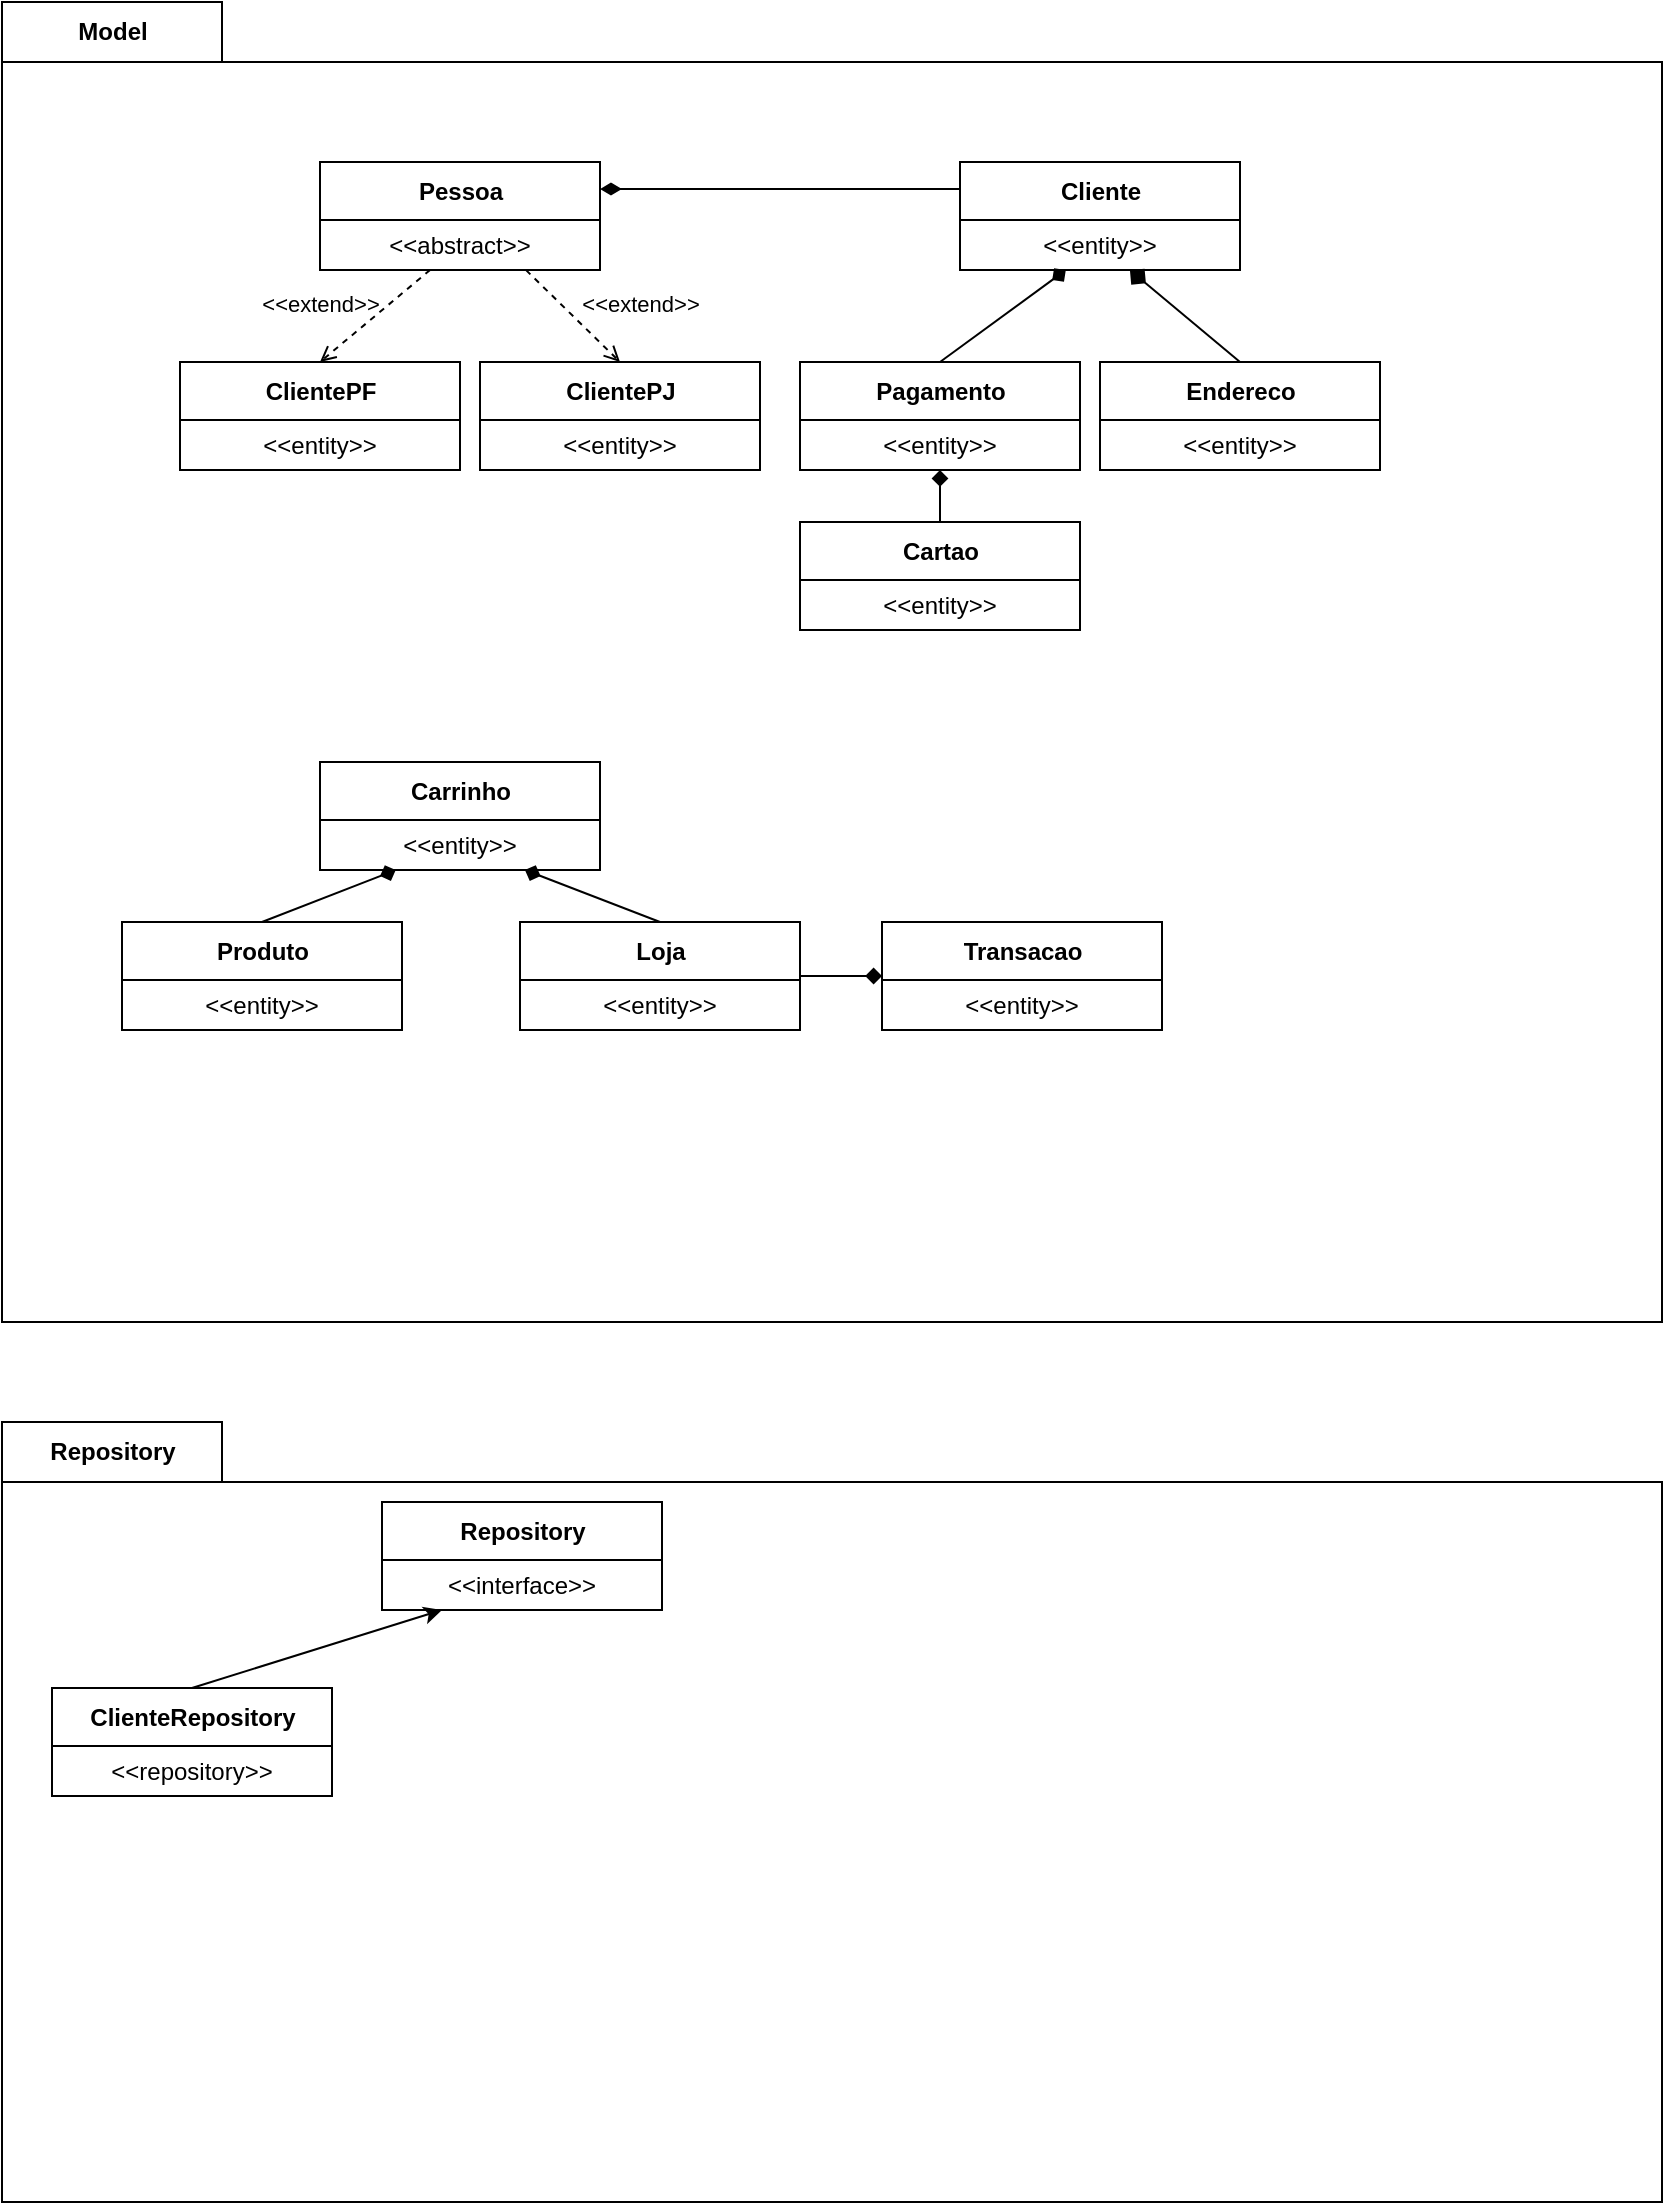 <mxfile version="16.5.1" type="device"><diagram id="F95_BFXfoL9HSXDF8XYR" name="Página-1"><mxGraphModel dx="2522" dy="2027" grid="1" gridSize="10" guides="1" tooltips="1" connect="1" arrows="1" fold="1" page="1" pageScale="1" pageWidth="827" pageHeight="1169" math="0" shadow="0"><root><mxCell id="0"/><mxCell id="1" parent="0"/><mxCell id="hRDF0Bt1tg_kyCYRmB3e-8" value="Repository" style="shape=folder;fontStyle=1;tabWidth=110;tabHeight=30;tabPosition=left;html=1;boundedLbl=1;labelInHeader=1;container=1;collapsible=0;recursiveResize=0;" parent="1" vertex="1"><mxGeometry x="-160" y="530" width="830" height="390" as="geometry"/></mxCell><mxCell id="hRDF0Bt1tg_kyCYRmB3e-36" value="Repository" style="swimlane;fontStyle=1;align=center;verticalAlign=middle;childLayout=stackLayout;horizontal=1;startSize=29;horizontalStack=0;resizeParent=1;resizeParentMax=0;resizeLast=0;collapsible=0;marginBottom=0;html=1;" parent="hRDF0Bt1tg_kyCYRmB3e-8" vertex="1"><mxGeometry x="190" y="40" width="140" height="54" as="geometry"/></mxCell><mxCell id="hRDF0Bt1tg_kyCYRmB3e-37" value="&amp;lt;&amp;lt;interface&amp;gt;&amp;gt;" style="text;html=1;strokeColor=none;fillColor=none;align=center;verticalAlign=middle;spacingLeft=4;spacingRight=4;overflow=hidden;rotatable=0;points=[[0,0.5],[1,0.5]];portConstraint=eastwest;" parent="hRDF0Bt1tg_kyCYRmB3e-36" vertex="1"><mxGeometry y="29" width="140" height="25" as="geometry"/></mxCell><mxCell id="hRDF0Bt1tg_kyCYRmB3e-45" style="edgeStyle=none;rounded=0;orthogonalLoop=1;jettySize=auto;html=1;exitX=0.5;exitY=0;exitDx=0;exitDy=0;" parent="hRDF0Bt1tg_kyCYRmB3e-8" source="hRDF0Bt1tg_kyCYRmB3e-38" target="hRDF0Bt1tg_kyCYRmB3e-37" edge="1"><mxGeometry relative="1" as="geometry"/></mxCell><mxCell id="hRDF0Bt1tg_kyCYRmB3e-38" value="ClienteRepository" style="swimlane;fontStyle=1;align=center;verticalAlign=middle;childLayout=stackLayout;horizontal=1;startSize=29;horizontalStack=0;resizeParent=1;resizeParentMax=0;resizeLast=0;collapsible=0;marginBottom=0;html=1;" parent="hRDF0Bt1tg_kyCYRmB3e-8" vertex="1"><mxGeometry x="25" y="133" width="140" height="54" as="geometry"/></mxCell><mxCell id="hRDF0Bt1tg_kyCYRmB3e-39" value="&amp;lt;&amp;lt;repository&amp;gt;&amp;gt;" style="text;html=1;strokeColor=none;fillColor=none;align=center;verticalAlign=middle;spacingLeft=4;spacingRight=4;overflow=hidden;rotatable=0;points=[[0,0.5],[1,0.5]];portConstraint=eastwest;" parent="hRDF0Bt1tg_kyCYRmB3e-38" vertex="1"><mxGeometry y="29" width="140" height="25" as="geometry"/></mxCell><mxCell id="hRDF0Bt1tg_kyCYRmB3e-40" style="edgeStyle=none;rounded=0;orthogonalLoop=1;jettySize=auto;html=1;exitX=0.5;exitY=0;exitDx=0;exitDy=0;" parent="hRDF0Bt1tg_kyCYRmB3e-8" source="hRDF0Bt1tg_kyCYRmB3e-36" target="hRDF0Bt1tg_kyCYRmB3e-36" edge="1"><mxGeometry relative="1" as="geometry"/></mxCell><mxCell id="hRDF0Bt1tg_kyCYRmB3e-10" value="Model" style="shape=folder;fontStyle=1;tabWidth=110;tabHeight=30;tabPosition=left;html=1;boundedLbl=1;labelInHeader=1;container=1;collapsible=0;recursiveResize=0;" parent="1" vertex="1"><mxGeometry x="-160" y="-180" width="830" height="660" as="geometry"/></mxCell><mxCell id="hRDF0Bt1tg_kyCYRmB3e-14" value="Pessoa" style="swimlane;fontStyle=1;align=center;verticalAlign=middle;childLayout=stackLayout;horizontal=1;startSize=29;horizontalStack=0;resizeParent=1;resizeParentMax=0;resizeLast=0;collapsible=0;marginBottom=0;html=1;" parent="hRDF0Bt1tg_kyCYRmB3e-10" vertex="1"><mxGeometry x="159" y="80" width="140" height="54" as="geometry"/></mxCell><mxCell id="hRDF0Bt1tg_kyCYRmB3e-15" value="&amp;lt;&amp;lt;abstract&amp;gt;&amp;gt;" style="text;html=1;strokeColor=none;fillColor=none;align=center;verticalAlign=middle;spacingLeft=4;spacingRight=4;overflow=hidden;rotatable=0;points=[[0,0.5],[1,0.5]];portConstraint=eastwest;" parent="hRDF0Bt1tg_kyCYRmB3e-14" vertex="1"><mxGeometry y="29" width="140" height="25" as="geometry"/></mxCell><mxCell id="hRDF0Bt1tg_kyCYRmB3e-18" value="ClientePF" style="swimlane;fontStyle=1;align=center;verticalAlign=middle;childLayout=stackLayout;horizontal=1;startSize=29;horizontalStack=0;resizeParent=1;resizeParentMax=0;resizeLast=0;collapsible=0;marginBottom=0;html=1;" parent="hRDF0Bt1tg_kyCYRmB3e-10" vertex="1"><mxGeometry x="89" y="180" width="140" height="54" as="geometry"/></mxCell><mxCell id="hRDF0Bt1tg_kyCYRmB3e-19" value="&amp;lt;&amp;lt;entity&amp;gt;&amp;gt;" style="text;html=1;strokeColor=none;fillColor=none;align=center;verticalAlign=middle;spacingLeft=4;spacingRight=4;overflow=hidden;rotatable=0;points=[[0,0.5],[1,0.5]];portConstraint=eastwest;" parent="hRDF0Bt1tg_kyCYRmB3e-18" vertex="1"><mxGeometry y="29" width="140" height="25" as="geometry"/></mxCell><mxCell id="hRDF0Bt1tg_kyCYRmB3e-24" value="ClientePJ" style="swimlane;fontStyle=1;align=center;verticalAlign=middle;childLayout=stackLayout;horizontal=1;startSize=29;horizontalStack=0;resizeParent=1;resizeParentMax=0;resizeLast=0;collapsible=0;marginBottom=0;html=1;" parent="hRDF0Bt1tg_kyCYRmB3e-10" vertex="1"><mxGeometry x="239" y="180" width="140" height="54" as="geometry"/></mxCell><mxCell id="hRDF0Bt1tg_kyCYRmB3e-25" value="&amp;lt;&amp;lt;entity&amp;gt;&amp;gt;" style="text;html=1;strokeColor=none;fillColor=none;align=center;verticalAlign=middle;spacingLeft=4;spacingRight=4;overflow=hidden;rotatable=0;points=[[0,0.5],[1,0.5]];portConstraint=eastwest;" parent="hRDF0Bt1tg_kyCYRmB3e-24" vertex="1"><mxGeometry y="29" width="140" height="25" as="geometry"/></mxCell><mxCell id="0rktt3jYXGowXtdrTe6E-3" value="" style="edgeStyle=none;rounded=0;orthogonalLoop=1;jettySize=auto;html=1;startArrow=none;startFill=0;endArrow=diamond;endFill=1;" edge="1" parent="hRDF0Bt1tg_kyCYRmB3e-10" source="hRDF0Bt1tg_kyCYRmB3e-27" target="hRDF0Bt1tg_kyCYRmB3e-30"><mxGeometry relative="1" as="geometry"/></mxCell><mxCell id="hRDF0Bt1tg_kyCYRmB3e-27" value="Cartao" style="swimlane;fontStyle=1;align=center;verticalAlign=middle;childLayout=stackLayout;horizontal=1;startSize=29;horizontalStack=0;resizeParent=1;resizeParentMax=0;resizeLast=0;collapsible=0;marginBottom=0;html=1;" parent="hRDF0Bt1tg_kyCYRmB3e-10" vertex="1"><mxGeometry x="399" y="260" width="140" height="54" as="geometry"/></mxCell><mxCell id="hRDF0Bt1tg_kyCYRmB3e-28" value="&amp;lt;&amp;lt;entity&amp;gt;&amp;gt;" style="text;html=1;strokeColor=none;fillColor=none;align=center;verticalAlign=middle;spacingLeft=4;spacingRight=4;overflow=hidden;rotatable=0;points=[[0,0.5],[1,0.5]];portConstraint=eastwest;" parent="hRDF0Bt1tg_kyCYRmB3e-27" vertex="1"><mxGeometry y="29" width="140" height="25" as="geometry"/></mxCell><mxCell id="0rktt3jYXGowXtdrTe6E-2" style="rounded=0;orthogonalLoop=1;jettySize=auto;html=1;exitX=0.5;exitY=0;exitDx=0;exitDy=0;endArrow=diamond;endFill=1;" edge="1" parent="hRDF0Bt1tg_kyCYRmB3e-10" source="hRDF0Bt1tg_kyCYRmB3e-29" target="hRDF0Bt1tg_kyCYRmB3e-34"><mxGeometry relative="1" as="geometry"/></mxCell><mxCell id="hRDF0Bt1tg_kyCYRmB3e-29" value="Pagamento" style="swimlane;fontStyle=1;align=center;verticalAlign=middle;childLayout=stackLayout;horizontal=1;startSize=29;horizontalStack=0;resizeParent=1;resizeParentMax=0;resizeLast=0;collapsible=0;marginBottom=0;html=1;" parent="hRDF0Bt1tg_kyCYRmB3e-10" vertex="1"><mxGeometry x="399" y="180" width="140" height="54" as="geometry"/></mxCell><mxCell id="hRDF0Bt1tg_kyCYRmB3e-30" value="&amp;lt;&amp;lt;entity&amp;gt;&amp;gt;" style="text;html=1;strokeColor=none;fillColor=none;align=center;verticalAlign=middle;spacingLeft=4;spacingRight=4;overflow=hidden;rotatable=0;points=[[0,0.5],[1,0.5]];portConstraint=eastwest;" parent="hRDF0Bt1tg_kyCYRmB3e-29" vertex="1"><mxGeometry y="29" width="140" height="25" as="geometry"/></mxCell><mxCell id="hRDF0Bt1tg_kyCYRmB3e-31" value="Endereco" style="swimlane;fontStyle=1;align=center;verticalAlign=middle;childLayout=stackLayout;horizontal=1;startSize=29;horizontalStack=0;resizeParent=1;resizeParentMax=0;resizeLast=0;collapsible=0;marginBottom=0;html=1;" parent="hRDF0Bt1tg_kyCYRmB3e-10" vertex="1"><mxGeometry x="549" y="180" width="140" height="54" as="geometry"/></mxCell><mxCell id="hRDF0Bt1tg_kyCYRmB3e-32" value="&amp;lt;&amp;lt;entity&amp;gt;&amp;gt;" style="text;html=1;strokeColor=none;fillColor=none;align=center;verticalAlign=middle;spacingLeft=4;spacingRight=4;overflow=hidden;rotatable=0;points=[[0,0.5],[1,0.5]];portConstraint=eastwest;" parent="hRDF0Bt1tg_kyCYRmB3e-31" vertex="1"><mxGeometry y="29" width="140" height="25" as="geometry"/></mxCell><mxCell id="hRDF0Bt1tg_kyCYRmB3e-33" value="Cliente" style="swimlane;fontStyle=1;align=center;verticalAlign=middle;childLayout=stackLayout;horizontal=1;startSize=29;horizontalStack=0;resizeParent=1;resizeParentMax=0;resizeLast=0;collapsible=0;marginBottom=0;html=1;" parent="hRDF0Bt1tg_kyCYRmB3e-10" vertex="1"><mxGeometry x="479" y="80" width="140" height="54" as="geometry"/></mxCell><mxCell id="hRDF0Bt1tg_kyCYRmB3e-34" value="&amp;lt;&amp;lt;entity&amp;gt;&amp;gt;" style="text;html=1;strokeColor=none;fillColor=none;align=center;verticalAlign=middle;spacingLeft=4;spacingRight=4;overflow=hidden;rotatable=0;points=[[0,0.5],[1,0.5]];portConstraint=eastwest;" parent="hRDF0Bt1tg_kyCYRmB3e-33" vertex="1"><mxGeometry y="29" width="140" height="25" as="geometry"/></mxCell><mxCell id="hRDF0Bt1tg_kyCYRmB3e-46" value="&amp;lt;&amp;lt;extend&amp;gt;&amp;gt;" style="html=1;verticalAlign=bottom;labelBackgroundColor=none;endArrow=open;endFill=0;dashed=1;rounded=0;entryX=0.5;entryY=0;entryDx=0;entryDy=0;" parent="hRDF0Bt1tg_kyCYRmB3e-10" source="hRDF0Bt1tg_kyCYRmB3e-15" target="hRDF0Bt1tg_kyCYRmB3e-18" edge="1"><mxGeometry x="0.642" y="-15" width="160" relative="1" as="geometry"><mxPoint x="380" y="370" as="sourcePoint"/><mxPoint x="540" y="370" as="targetPoint"/><mxPoint as="offset"/></mxGeometry></mxCell><mxCell id="hRDF0Bt1tg_kyCYRmB3e-48" value="&amp;lt;&amp;lt;extend&amp;gt;&amp;gt;" style="html=1;verticalAlign=bottom;labelBackgroundColor=none;endArrow=open;endFill=0;dashed=1;rounded=0;exitX=0.736;exitY=1.003;exitDx=0;exitDy=0;exitPerimeter=0;entryX=0.5;entryY=0;entryDx=0;entryDy=0;" parent="hRDF0Bt1tg_kyCYRmB3e-10" source="hRDF0Bt1tg_kyCYRmB3e-15" edge="1" target="hRDF0Bt1tg_kyCYRmB3e-24"><mxGeometry x="0.792" y="21" width="160" relative="1" as="geometry"><mxPoint x="545.043" y="404" as="sourcePoint"/><mxPoint x="230" y="180" as="targetPoint"/><mxPoint as="offset"/></mxGeometry></mxCell><mxCell id="hRDF0Bt1tg_kyCYRmB3e-49" value="" style="endArrow=none;startArrow=diamondThin;endFill=0;startFill=1;html=1;verticalAlign=bottom;labelBackgroundColor=none;strokeWidth=1;startSize=8;endSize=8;rounded=0;entryX=0;entryY=0.25;entryDx=0;entryDy=0;exitX=1;exitY=0.25;exitDx=0;exitDy=0;" parent="hRDF0Bt1tg_kyCYRmB3e-10" target="hRDF0Bt1tg_kyCYRmB3e-33" edge="1" source="hRDF0Bt1tg_kyCYRmB3e-14"><mxGeometry width="160" relative="1" as="geometry"><mxPoint x="220" y="107" as="sourcePoint"/><mxPoint x="430" y="230" as="targetPoint"/></mxGeometry></mxCell><mxCell id="0rktt3jYXGowXtdrTe6E-1" value="" style="endArrow=diamond;startArrow=none;endFill=1;startFill=0;html=1;verticalAlign=bottom;labelBackgroundColor=none;strokeWidth=1;startSize=8;endSize=8;rounded=0;exitX=0.5;exitY=0;exitDx=0;exitDy=0;" edge="1" parent="hRDF0Bt1tg_kyCYRmB3e-10" source="hRDF0Bt1tg_kyCYRmB3e-31" target="hRDF0Bt1tg_kyCYRmB3e-34"><mxGeometry width="160" relative="1" as="geometry"><mxPoint x="230" y="117" as="sourcePoint"/><mxPoint x="609" y="90" as="targetPoint"/></mxGeometry></mxCell><mxCell id="0rktt3jYXGowXtdrTe6E-14" style="edgeStyle=none;rounded=0;orthogonalLoop=1;jettySize=auto;html=1;exitX=0.5;exitY=0;exitDx=0;exitDy=0;startArrow=none;startFill=0;endArrow=diamond;endFill=1;" edge="1" parent="hRDF0Bt1tg_kyCYRmB3e-10" source="0rktt3jYXGowXtdrTe6E-6" target="0rktt3jYXGowXtdrTe6E-9"><mxGeometry relative="1" as="geometry"/></mxCell><mxCell id="0rktt3jYXGowXtdrTe6E-6" value="Produto" style="swimlane;fontStyle=1;align=center;verticalAlign=middle;childLayout=stackLayout;horizontal=1;startSize=29;horizontalStack=0;resizeParent=1;resizeParentMax=0;resizeLast=0;collapsible=0;marginBottom=0;html=1;" vertex="1" parent="hRDF0Bt1tg_kyCYRmB3e-10"><mxGeometry x="60" y="460" width="140" height="54" as="geometry"/></mxCell><mxCell id="0rktt3jYXGowXtdrTe6E-7" value="&amp;lt;&amp;lt;entity&amp;gt;&amp;gt;" style="text;html=1;strokeColor=none;fillColor=none;align=center;verticalAlign=middle;spacingLeft=4;spacingRight=4;overflow=hidden;rotatable=0;points=[[0,0.5],[1,0.5]];portConstraint=eastwest;" vertex="1" parent="0rktt3jYXGowXtdrTe6E-6"><mxGeometry y="29" width="140" height="25" as="geometry"/></mxCell><mxCell id="0rktt3jYXGowXtdrTe6E-8" value="Carrinho" style="swimlane;fontStyle=1;align=center;verticalAlign=middle;childLayout=stackLayout;horizontal=1;startSize=29;horizontalStack=0;resizeParent=1;resizeParentMax=0;resizeLast=0;collapsible=0;marginBottom=0;html=1;" vertex="1" parent="hRDF0Bt1tg_kyCYRmB3e-10"><mxGeometry x="159" y="380" width="140" height="54" as="geometry"/></mxCell><mxCell id="0rktt3jYXGowXtdrTe6E-9" value="&amp;lt;&amp;lt;entity&amp;gt;&amp;gt;" style="text;html=1;strokeColor=none;fillColor=none;align=center;verticalAlign=middle;spacingLeft=4;spacingRight=4;overflow=hidden;rotatable=0;points=[[0,0.5],[1,0.5]];portConstraint=eastwest;" vertex="1" parent="0rktt3jYXGowXtdrTe6E-8"><mxGeometry y="29" width="140" height="25" as="geometry"/></mxCell><mxCell id="0rktt3jYXGowXtdrTe6E-15" style="edgeStyle=none;rounded=0;orthogonalLoop=1;jettySize=auto;html=1;exitX=0.5;exitY=0;exitDx=0;exitDy=0;startArrow=none;startFill=0;endArrow=diamond;endFill=1;" edge="1" parent="hRDF0Bt1tg_kyCYRmB3e-10" source="0rktt3jYXGowXtdrTe6E-10" target="0rktt3jYXGowXtdrTe6E-9"><mxGeometry relative="1" as="geometry"/></mxCell><mxCell id="0rktt3jYXGowXtdrTe6E-16" style="edgeStyle=none;rounded=0;orthogonalLoop=1;jettySize=auto;html=1;exitX=1;exitY=0.5;exitDx=0;exitDy=0;startArrow=none;startFill=0;endArrow=diamond;endFill=1;" edge="1" parent="hRDF0Bt1tg_kyCYRmB3e-10" source="0rktt3jYXGowXtdrTe6E-10" target="0rktt3jYXGowXtdrTe6E-12"><mxGeometry relative="1" as="geometry"/></mxCell><mxCell id="0rktt3jYXGowXtdrTe6E-10" value="Loja" style="swimlane;fontStyle=1;align=center;verticalAlign=middle;childLayout=stackLayout;horizontal=1;startSize=29;horizontalStack=0;resizeParent=1;resizeParentMax=0;resizeLast=0;collapsible=0;marginBottom=0;html=1;" vertex="1" parent="hRDF0Bt1tg_kyCYRmB3e-10"><mxGeometry x="259" y="460" width="140" height="54" as="geometry"/></mxCell><mxCell id="0rktt3jYXGowXtdrTe6E-11" value="&amp;lt;&amp;lt;entity&amp;gt;&amp;gt;" style="text;html=1;strokeColor=none;fillColor=none;align=center;verticalAlign=middle;spacingLeft=4;spacingRight=4;overflow=hidden;rotatable=0;points=[[0,0.5],[1,0.5]];portConstraint=eastwest;" vertex="1" parent="0rktt3jYXGowXtdrTe6E-10"><mxGeometry y="29" width="140" height="25" as="geometry"/></mxCell><mxCell id="0rktt3jYXGowXtdrTe6E-12" value="Transacao" style="swimlane;fontStyle=1;align=center;verticalAlign=middle;childLayout=stackLayout;horizontal=1;startSize=29;horizontalStack=0;resizeParent=1;resizeParentMax=0;resizeLast=0;collapsible=0;marginBottom=0;html=1;" vertex="1" parent="hRDF0Bt1tg_kyCYRmB3e-10"><mxGeometry x="440" y="460" width="140" height="54" as="geometry"/></mxCell><mxCell id="0rktt3jYXGowXtdrTe6E-13" value="&amp;lt;&amp;lt;entity&amp;gt;&amp;gt;" style="text;html=1;strokeColor=none;fillColor=none;align=center;verticalAlign=middle;spacingLeft=4;spacingRight=4;overflow=hidden;rotatable=0;points=[[0,0.5],[1,0.5]];portConstraint=eastwest;" vertex="1" parent="0rktt3jYXGowXtdrTe6E-12"><mxGeometry y="29" width="140" height="25" as="geometry"/></mxCell></root></mxGraphModel></diagram></mxfile>